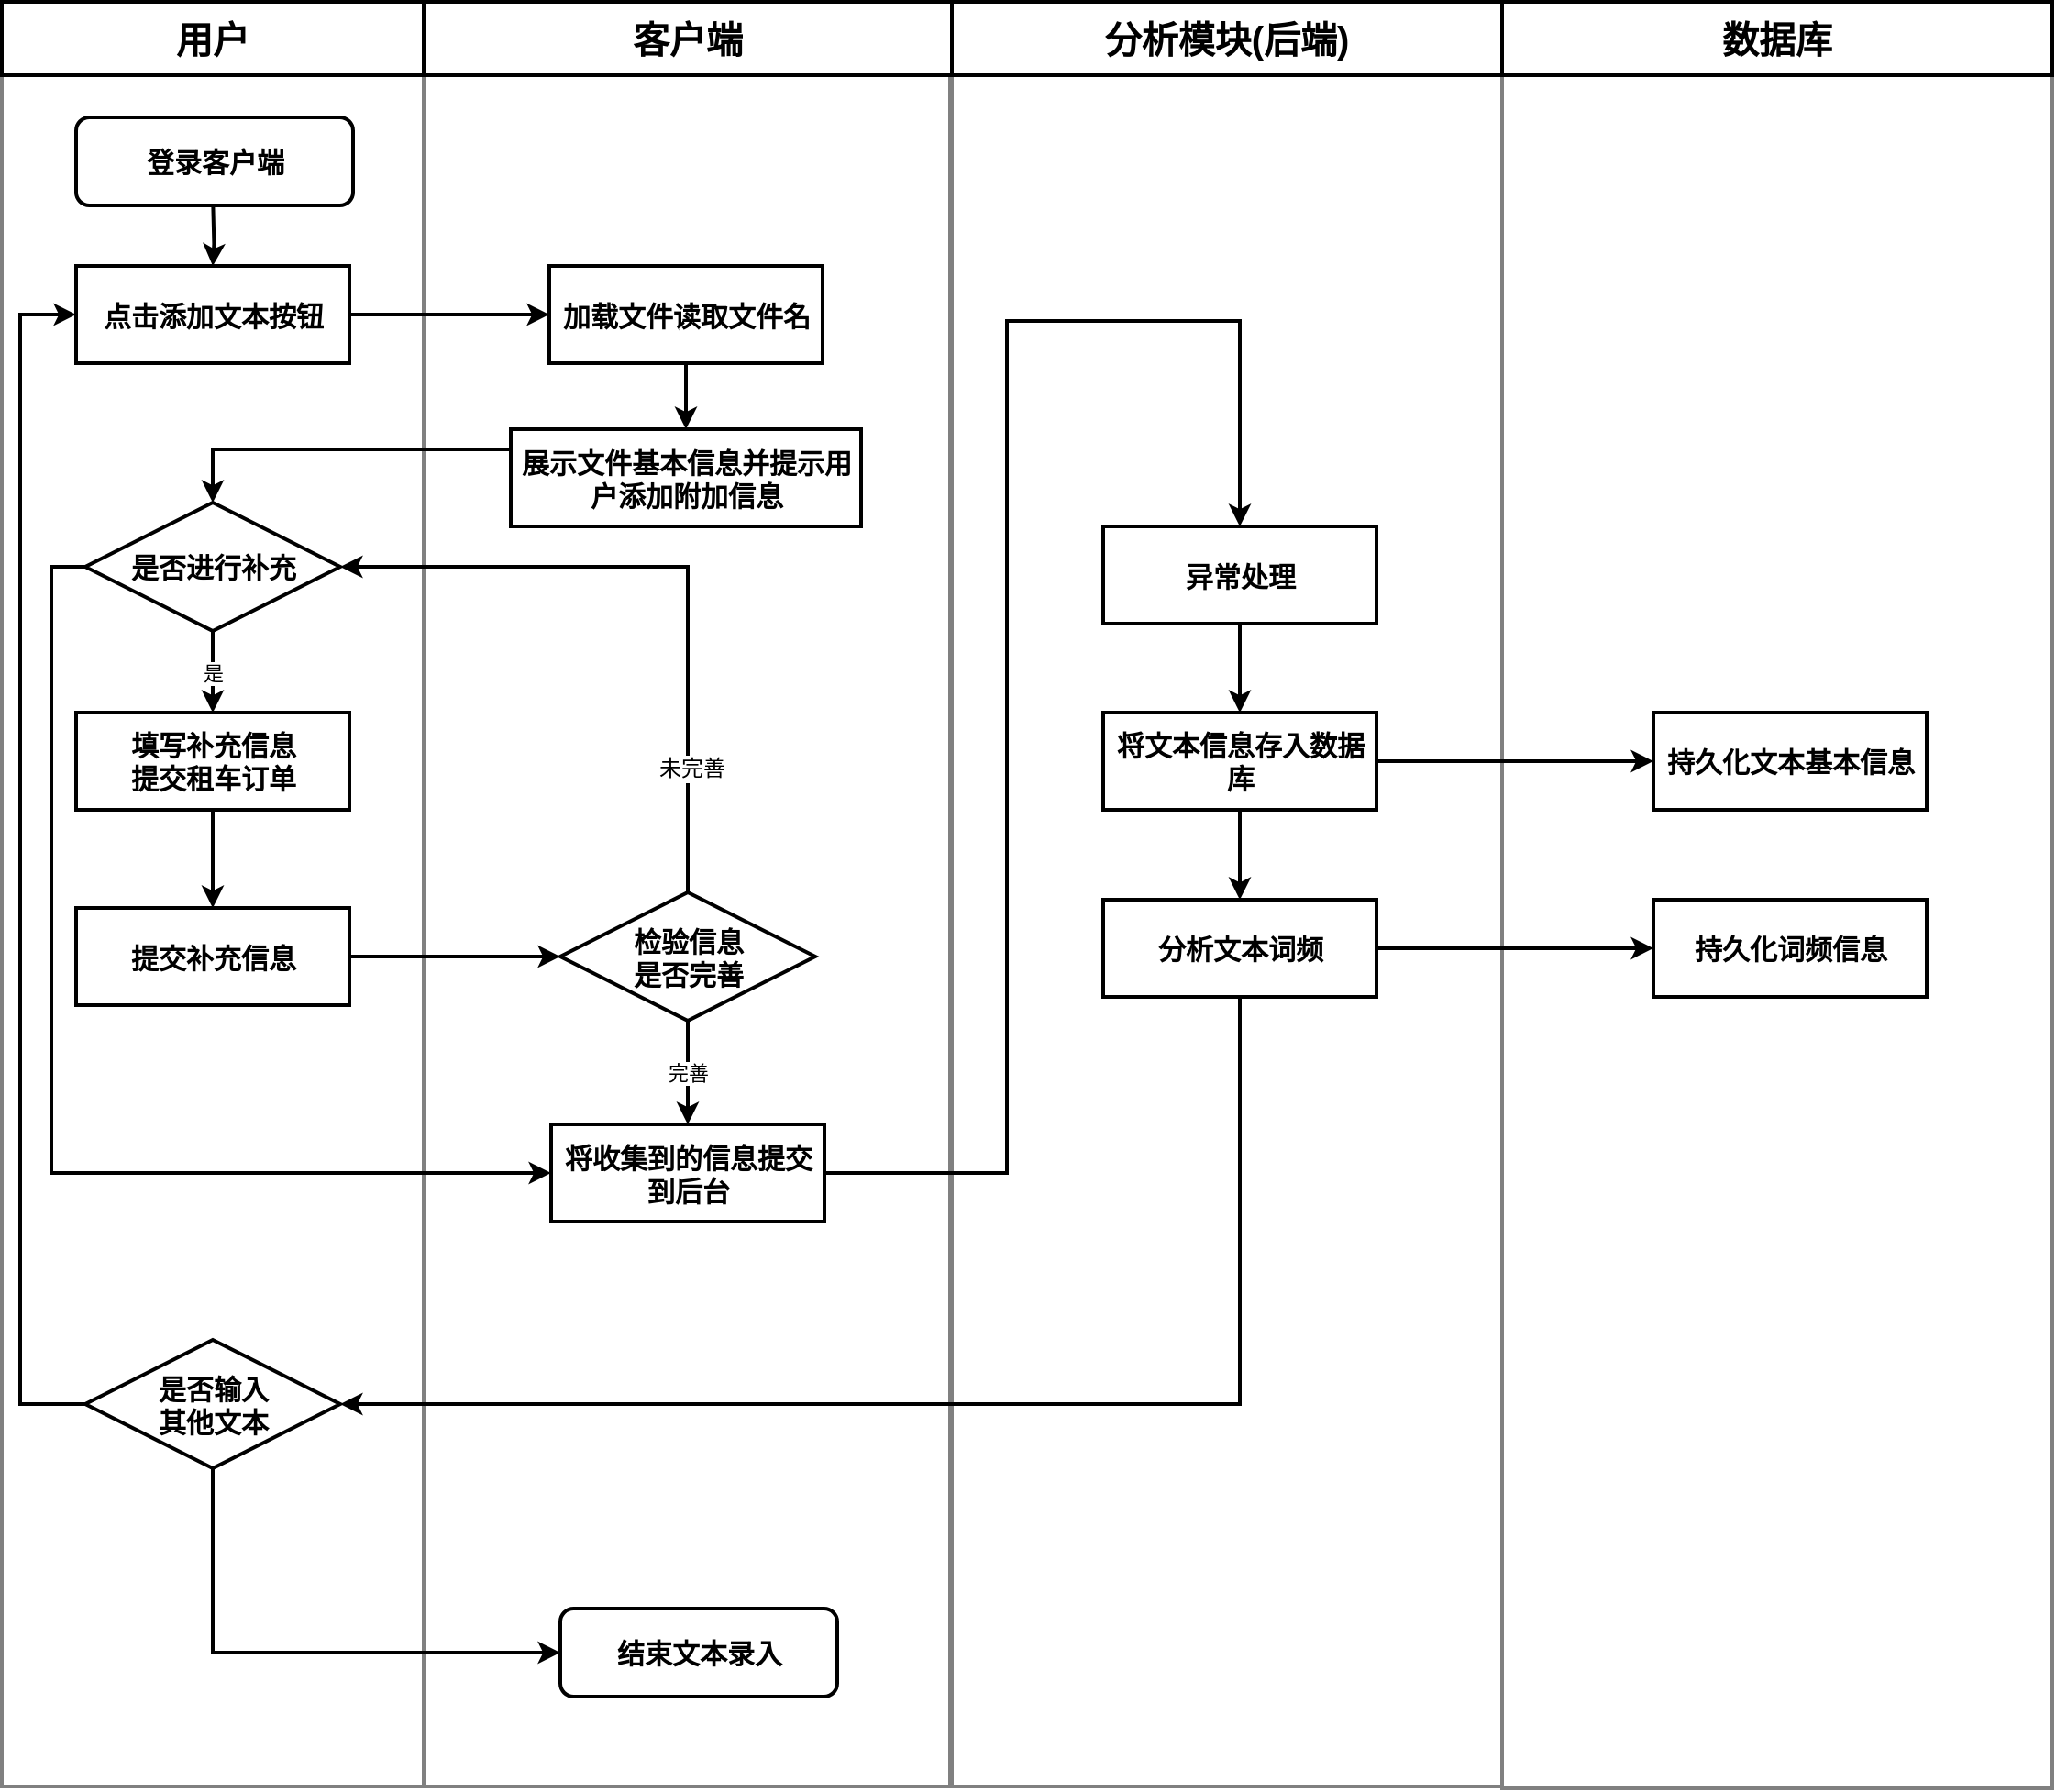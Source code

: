 <mxfile version="12.3.2" type="device" pages="1"><diagram id="ZxZZUKzqzDchJHQnVYwv" name="订单模块"><mxGraphModel dx="1824" dy="1053" grid="0" gridSize="10" guides="1" tooltips="1" connect="1" arrows="1" fold="1" page="1" pageScale="1" pageWidth="2339" pageHeight="3300" background="#ffffff" math="0" shadow="0"><root><mxCell id="0"/><mxCell id="1" parent="0"/><mxCell id="e3dPOla9iScbXaRBJiBX-25" value="" style="rounded=0;whiteSpace=wrap;html=1;strokeWidth=2;fontSize=20;strokeColor=#808080;" parent="1" vertex="1"><mxGeometry x="369" y="87" width="288" height="966" as="geometry"/></mxCell><mxCell id="e3dPOla9iScbXaRBJiBX-9" value="" style="rounded=0;whiteSpace=wrap;html=1;strokeWidth=2;fontSize=20;strokeColor=#808080;" parent="1" vertex="1"><mxGeometry x="658" y="120" width="300" height="933" as="geometry"/></mxCell><mxCell id="e3dPOla9iScbXaRBJiBX-8" value="" style="rounded=0;whiteSpace=wrap;html=1;strokeWidth=2;fontSize=20;strokeColor=#808080;" parent="1" vertex="1"><mxGeometry x="140" y="80" width="230" height="973" as="geometry"/></mxCell><mxCell id="e3dPOla9iScbXaRBJiBX-5" value="用户" style="rounded=0;whiteSpace=wrap;html=1;strokeWidth=2;fontSize=20;fontStyle=1" parent="1" vertex="1"><mxGeometry x="140" y="80" width="230" height="40" as="geometry"/></mxCell><mxCell id="e3dPOla9iScbXaRBJiBX-7" value="分析模块(后端)" style="rounded=0;whiteSpace=wrap;html=1;strokeWidth=2;fontSize=20;fontStyle=1" parent="1" vertex="1"><mxGeometry x="658" y="80" width="300" height="40" as="geometry"/></mxCell><mxCell id="e3dPOla9iScbXaRBJiBX-22" style="edgeStyle=orthogonalEdgeStyle;rounded=0;orthogonalLoop=1;jettySize=auto;html=1;strokeWidth=2;fontSize=15;" parent="1" target="e3dPOla9iScbXaRBJiBX-20" edge="1"><mxGeometry relative="1" as="geometry"><mxPoint x="255.176" y="191.0" as="sourcePoint"/></mxGeometry></mxCell><mxCell id="e3dPOla9iScbXaRBJiBX-36" style="edgeStyle=orthogonalEdgeStyle;rounded=0;orthogonalLoop=1;jettySize=auto;html=1;strokeWidth=2;fontSize=15;" parent="1" target="e3dPOla9iScbXaRBJiBX-35" edge="1"><mxGeometry relative="1" as="geometry"><mxPoint x="808" y="277" as="sourcePoint"/></mxGeometry></mxCell><mxCell id="LB6WKSDOVIBGwrLS0bUv-145" style="edgeStyle=orthogonalEdgeStyle;rounded=0;orthogonalLoop=1;jettySize=auto;html=1;entryX=0;entryY=0.5;entryDx=0;entryDy=0;strokeWidth=2;" edge="1" parent="1" source="e3dPOla9iScbXaRBJiBX-20" target="LB6WKSDOVIBGwrLS0bUv-144"><mxGeometry relative="1" as="geometry"/></mxCell><mxCell id="e3dPOla9iScbXaRBJiBX-20" value="点击添加文本按钮" style="rounded=0;whiteSpace=wrap;html=1;strokeWidth=2;fontSize=15;fontStyle=1" parent="1" vertex="1"><mxGeometry x="180.5" y="224" width="149" height="53" as="geometry"/></mxCell><mxCell id="LB6WKSDOVIBGwrLS0bUv-149" style="edgeStyle=orthogonalEdgeStyle;rounded=0;orthogonalLoop=1;jettySize=auto;html=1;strokeWidth=2;" edge="1" parent="1" source="e3dPOla9iScbXaRBJiBX-21" target="LB6WKSDOVIBGwrLS0bUv-148"><mxGeometry relative="1" as="geometry"/></mxCell><mxCell id="e3dPOla9iScbXaRBJiBX-21" value="&lt;span style=&quot;font-size: 15px&quot;&gt;填写补充信息&lt;br&gt;提交租车订单&lt;br&gt;&lt;/span&gt;" style="rounded=0;whiteSpace=wrap;html=1;strokeWidth=2;fontSize=15;fontStyle=1" parent="1" vertex="1"><mxGeometry x="180.5" y="467.5" width="149" height="53" as="geometry"/></mxCell><mxCell id="e3dPOla9iScbXaRBJiBX-24" value="客户端" style="rounded=0;whiteSpace=wrap;html=1;strokeWidth=2;fontSize=20;fontStyle=1" parent="1" vertex="1"><mxGeometry x="370" y="80" width="288" height="40" as="geometry"/></mxCell><mxCell id="e3dPOla9iScbXaRBJiBX-29" value="登录客户端" style="rounded=1;whiteSpace=wrap;html=1;strokeWidth=2;fontSize=15;fontStyle=1" parent="1" vertex="1"><mxGeometry x="180.5" y="143" width="151" height="48" as="geometry"/></mxCell><mxCell id="e3dPOla9iScbXaRBJiBX-30" value="&lt;span style=&quot;font-weight: 700 ; white-space: normal&quot;&gt;检测订单信息合法性&lt;/span&gt;" style="rhombus;whiteSpace=wrap;html=1;strokeColor=#000000;strokeWidth=2;fontSize=15;" parent="1" vertex="1"><mxGeometry x="1033.5" y="299.5" width="173" height="80" as="geometry"/></mxCell><mxCell id="e3dPOla9iScbXaRBJiBX-34" style="edgeStyle=orthogonalEdgeStyle;rounded=0;orthogonalLoop=1;jettySize=auto;html=1;strokeWidth=2;fontSize=15;" parent="1" target="e3dPOla9iScbXaRBJiBX-15" edge="1"><mxGeometry relative="1" as="geometry"><mxPoint x="808" y="191" as="sourcePoint"/></mxGeometry></mxCell><mxCell id="LB6WKSDOVIBGwrLS0bUv-156" value="完善" style="edgeStyle=orthogonalEdgeStyle;rounded=0;orthogonalLoop=1;jettySize=auto;html=1;strokeWidth=2;" edge="1" parent="1" source="e3dPOla9iScbXaRBJiBX-42" target="LB6WKSDOVIBGwrLS0bUv-155"><mxGeometry relative="1" as="geometry"/></mxCell><mxCell id="LB6WKSDOVIBGwrLS0bUv-157" style="edgeStyle=orthogonalEdgeStyle;rounded=0;orthogonalLoop=1;jettySize=auto;html=1;entryX=1;entryY=0.5;entryDx=0;entryDy=0;strokeWidth=2;" edge="1" parent="1" source="e3dPOla9iScbXaRBJiBX-42" target="LB6WKSDOVIBGwrLS0bUv-151"><mxGeometry relative="1" as="geometry"><Array as="points"><mxPoint x="514" y="388"/></Array></mxGeometry></mxCell><mxCell id="LB6WKSDOVIBGwrLS0bUv-159" value="未完善" style="text;html=1;align=center;verticalAlign=middle;resizable=0;points=[];;labelBackgroundColor=#ffffff;" vertex="1" connectable="0" parent="LB6WKSDOVIBGwrLS0bUv-157"><mxGeometry x="-0.629" y="-2" relative="1" as="geometry"><mxPoint as="offset"/></mxGeometry></mxCell><mxCell id="e3dPOla9iScbXaRBJiBX-42" value="检验信息&lt;br&gt;是否完善" style="rhombus;whiteSpace=wrap;html=1;strokeColor=#000000;strokeWidth=2;fontSize=15;fontStyle=1" parent="1" vertex="1"><mxGeometry x="444.5" y="565.5" width="139" height="70" as="geometry"/></mxCell><mxCell id="LB6WKSDOVIBGwrLS0bUv-158" style="edgeStyle=orthogonalEdgeStyle;rounded=0;orthogonalLoop=1;jettySize=auto;html=1;entryX=0.5;entryY=0;entryDx=0;entryDy=0;strokeWidth=2;exitX=0;exitY=0.25;exitDx=0;exitDy=0;" edge="1" parent="1" source="e3dPOla9iScbXaRBJiBX-43" target="LB6WKSDOVIBGwrLS0bUv-151"><mxGeometry relative="1" as="geometry"><Array as="points"><mxPoint x="418" y="324"/><mxPoint x="255" y="324"/></Array></mxGeometry></mxCell><mxCell id="e3dPOla9iScbXaRBJiBX-43" value="&lt;span style=&quot;font-size: 15px&quot;&gt;展示文件基本信息并提示用户添加附加信息&lt;br&gt;&lt;/span&gt;" style="rounded=0;whiteSpace=wrap;html=1;strokeWidth=2;fontSize=15;fontStyle=1" parent="1" vertex="1"><mxGeometry x="417.5" y="313" width="191" height="53" as="geometry"/></mxCell><mxCell id="e3dPOla9iScbXaRBJiBX-45" value="结束文本录入" style="rounded=1;whiteSpace=wrap;html=1;strokeWidth=2;fontSize=15;fontStyle=1" parent="1" vertex="1"><mxGeometry x="444.5" y="956" width="151" height="48" as="geometry"/></mxCell><mxCell id="e3dPOla9iScbXaRBJiBX-56" value="" style="rounded=0;whiteSpace=wrap;html=1;strokeWidth=2;fontSize=20;strokeColor=#808080;" parent="1" vertex="1"><mxGeometry x="958" y="93" width="300" height="961" as="geometry"/></mxCell><mxCell id="e3dPOla9iScbXaRBJiBX-57" value="数据库" style="rounded=0;whiteSpace=wrap;html=1;strokeWidth=2;fontSize=20;fontStyle=1" parent="1" vertex="1"><mxGeometry x="958" y="80" width="300" height="40" as="geometry"/></mxCell><mxCell id="LB6WKSDOVIBGwrLS0bUv-146" style="edgeStyle=orthogonalEdgeStyle;rounded=0;orthogonalLoop=1;jettySize=auto;html=1;strokeWidth=2;" edge="1" parent="1" source="LB6WKSDOVIBGwrLS0bUv-144" target="e3dPOla9iScbXaRBJiBX-43"><mxGeometry relative="1" as="geometry"/></mxCell><mxCell id="LB6WKSDOVIBGwrLS0bUv-144" value="&lt;span style=&quot;font-size: 15px&quot;&gt;加载文件读取文件名&lt;br&gt;&lt;/span&gt;" style="rounded=0;whiteSpace=wrap;html=1;strokeWidth=2;fontSize=15;fontStyle=1" vertex="1" parent="1"><mxGeometry x="438.5" y="224" width="149" height="53" as="geometry"/></mxCell><mxCell id="LB6WKSDOVIBGwrLS0bUv-150" style="edgeStyle=orthogonalEdgeStyle;rounded=0;orthogonalLoop=1;jettySize=auto;html=1;entryX=0;entryY=0.5;entryDx=0;entryDy=0;strokeWidth=2;" edge="1" parent="1" source="LB6WKSDOVIBGwrLS0bUv-148" target="e3dPOla9iScbXaRBJiBX-42"><mxGeometry relative="1" as="geometry"/></mxCell><mxCell id="LB6WKSDOVIBGwrLS0bUv-148" value="&lt;span style=&quot;font-size: 15px&quot;&gt;提交补充信息&lt;br&gt;&lt;/span&gt;" style="rounded=0;whiteSpace=wrap;html=1;strokeWidth=2;fontSize=15;fontStyle=1" vertex="1" parent="1"><mxGeometry x="180.5" y="574" width="149" height="53" as="geometry"/></mxCell><mxCell id="LB6WKSDOVIBGwrLS0bUv-153" value="是" style="edgeStyle=orthogonalEdgeStyle;rounded=0;orthogonalLoop=1;jettySize=auto;html=1;strokeWidth=2;" edge="1" parent="1" source="LB6WKSDOVIBGwrLS0bUv-151" target="e3dPOla9iScbXaRBJiBX-21"><mxGeometry relative="1" as="geometry"/></mxCell><mxCell id="LB6WKSDOVIBGwrLS0bUv-160" style="edgeStyle=orthogonalEdgeStyle;rounded=0;orthogonalLoop=1;jettySize=auto;html=1;entryX=0;entryY=0.5;entryDx=0;entryDy=0;strokeWidth=2;" edge="1" parent="1" source="LB6WKSDOVIBGwrLS0bUv-151" target="LB6WKSDOVIBGwrLS0bUv-155"><mxGeometry relative="1" as="geometry"><Array as="points"><mxPoint x="167" y="388"/><mxPoint x="167" y="719"/></Array></mxGeometry></mxCell><mxCell id="LB6WKSDOVIBGwrLS0bUv-151" value="是否进行补充" style="rhombus;whiteSpace=wrap;html=1;strokeColor=#000000;strokeWidth=2;fontSize=15;fontStyle=1" vertex="1" parent="1"><mxGeometry x="185.5" y="353" width="139" height="70" as="geometry"/></mxCell><mxCell id="LB6WKSDOVIBGwrLS0bUv-171" style="edgeStyle=orthogonalEdgeStyle;rounded=0;orthogonalLoop=1;jettySize=auto;html=1;entryX=0.5;entryY=0;entryDx=0;entryDy=0;strokeWidth=2;" edge="1" parent="1" source="LB6WKSDOVIBGwrLS0bUv-155" target="LB6WKSDOVIBGwrLS0bUv-170"><mxGeometry relative="1" as="geometry"><Array as="points"><mxPoint x="688" y="719"/><mxPoint x="688" y="254"/><mxPoint x="815" y="254"/></Array></mxGeometry></mxCell><mxCell id="LB6WKSDOVIBGwrLS0bUv-155" value="&lt;span style=&quot;font-size: 15px&quot;&gt;将收集到的信息提交到后台&lt;br&gt;&lt;/span&gt;" style="rounded=0;whiteSpace=wrap;html=1;strokeWidth=2;fontSize=15;fontStyle=1" vertex="1" parent="1"><mxGeometry x="439.5" y="692" width="149" height="53" as="geometry"/></mxCell><mxCell id="LB6WKSDOVIBGwrLS0bUv-164" style="edgeStyle=orthogonalEdgeStyle;rounded=0;orthogonalLoop=1;jettySize=auto;html=1;strokeWidth=2;" edge="1" parent="1" source="LB6WKSDOVIBGwrLS0bUv-161" target="LB6WKSDOVIBGwrLS0bUv-163"><mxGeometry relative="1" as="geometry"/></mxCell><mxCell id="LB6WKSDOVIBGwrLS0bUv-166" style="edgeStyle=orthogonalEdgeStyle;rounded=0;orthogonalLoop=1;jettySize=auto;html=1;strokeWidth=2;" edge="1" parent="1" source="LB6WKSDOVIBGwrLS0bUv-161" target="LB6WKSDOVIBGwrLS0bUv-165"><mxGeometry relative="1" as="geometry"/></mxCell><mxCell id="LB6WKSDOVIBGwrLS0bUv-161" value="将文本信息存入数据库" style="rounded=0;whiteSpace=wrap;html=1;strokeWidth=2;fontSize=15;fontStyle=1" vertex="1" parent="1"><mxGeometry x="740.5" y="467.5" width="149" height="53" as="geometry"/></mxCell><mxCell id="LB6WKSDOVIBGwrLS0bUv-163" value="持久化文本基本信息" style="rounded=0;whiteSpace=wrap;html=1;strokeWidth=2;fontSize=15;fontStyle=1" vertex="1" parent="1"><mxGeometry x="1040.5" y="467.5" width="149" height="53" as="geometry"/></mxCell><mxCell id="LB6WKSDOVIBGwrLS0bUv-174" style="edgeStyle=orthogonalEdgeStyle;rounded=0;orthogonalLoop=1;jettySize=auto;html=1;strokeWidth=2;" edge="1" parent="1" source="LB6WKSDOVIBGwrLS0bUv-165" target="LB6WKSDOVIBGwrLS0bUv-173"><mxGeometry relative="1" as="geometry"/></mxCell><mxCell id="LB6WKSDOVIBGwrLS0bUv-176" style="edgeStyle=orthogonalEdgeStyle;rounded=0;orthogonalLoop=1;jettySize=auto;html=1;entryX=1;entryY=0.5;entryDx=0;entryDy=0;strokeWidth=2;" edge="1" parent="1" source="LB6WKSDOVIBGwrLS0bUv-165" target="LB6WKSDOVIBGwrLS0bUv-175"><mxGeometry relative="1" as="geometry"><Array as="points"><mxPoint x="815" y="845"/></Array></mxGeometry></mxCell><mxCell id="LB6WKSDOVIBGwrLS0bUv-165" value="分析文本词频" style="rounded=0;whiteSpace=wrap;html=1;strokeWidth=2;fontSize=15;fontStyle=1" vertex="1" parent="1"><mxGeometry x="740.5" y="569.5" width="149" height="53" as="geometry"/></mxCell><mxCell id="LB6WKSDOVIBGwrLS0bUv-172" style="edgeStyle=orthogonalEdgeStyle;rounded=0;orthogonalLoop=1;jettySize=auto;html=1;strokeWidth=2;" edge="1" parent="1" source="LB6WKSDOVIBGwrLS0bUv-170" target="LB6WKSDOVIBGwrLS0bUv-161"><mxGeometry relative="1" as="geometry"/></mxCell><mxCell id="LB6WKSDOVIBGwrLS0bUv-170" value="异常处理" style="rounded=0;whiteSpace=wrap;html=1;strokeWidth=2;fontSize=15;fontStyle=1" vertex="1" parent="1"><mxGeometry x="740.5" y="366" width="149" height="53" as="geometry"/></mxCell><mxCell id="LB6WKSDOVIBGwrLS0bUv-173" value="持久化词频信息" style="rounded=0;whiteSpace=wrap;html=1;strokeWidth=2;fontSize=15;fontStyle=1" vertex="1" parent="1"><mxGeometry x="1040.5" y="569.5" width="149" height="53" as="geometry"/></mxCell><mxCell id="LB6WKSDOVIBGwrLS0bUv-177" style="edgeStyle=orthogonalEdgeStyle;rounded=0;orthogonalLoop=1;jettySize=auto;html=1;entryX=0;entryY=0.5;entryDx=0;entryDy=0;strokeWidth=2;" edge="1" parent="1" source="LB6WKSDOVIBGwrLS0bUv-175" target="e3dPOla9iScbXaRBJiBX-20"><mxGeometry relative="1" as="geometry"><Array as="points"><mxPoint x="150" y="845"/><mxPoint x="150" y="251"/></Array></mxGeometry></mxCell><mxCell id="LB6WKSDOVIBGwrLS0bUv-178" style="edgeStyle=orthogonalEdgeStyle;rounded=0;orthogonalLoop=1;jettySize=auto;html=1;entryX=0;entryY=0.5;entryDx=0;entryDy=0;strokeWidth=2;" edge="1" parent="1" source="LB6WKSDOVIBGwrLS0bUv-175" target="e3dPOla9iScbXaRBJiBX-45"><mxGeometry relative="1" as="geometry"><Array as="points"><mxPoint x="255" y="980"/></Array></mxGeometry></mxCell><mxCell id="LB6WKSDOVIBGwrLS0bUv-175" value="是否输入&lt;br&gt;其他文本" style="rhombus;whiteSpace=wrap;html=1;strokeColor=#000000;strokeWidth=2;fontSize=15;fontStyle=1" vertex="1" parent="1"><mxGeometry x="185.5" y="809.5" width="139" height="70" as="geometry"/></mxCell></root></mxGraphModel></diagram></mxfile>